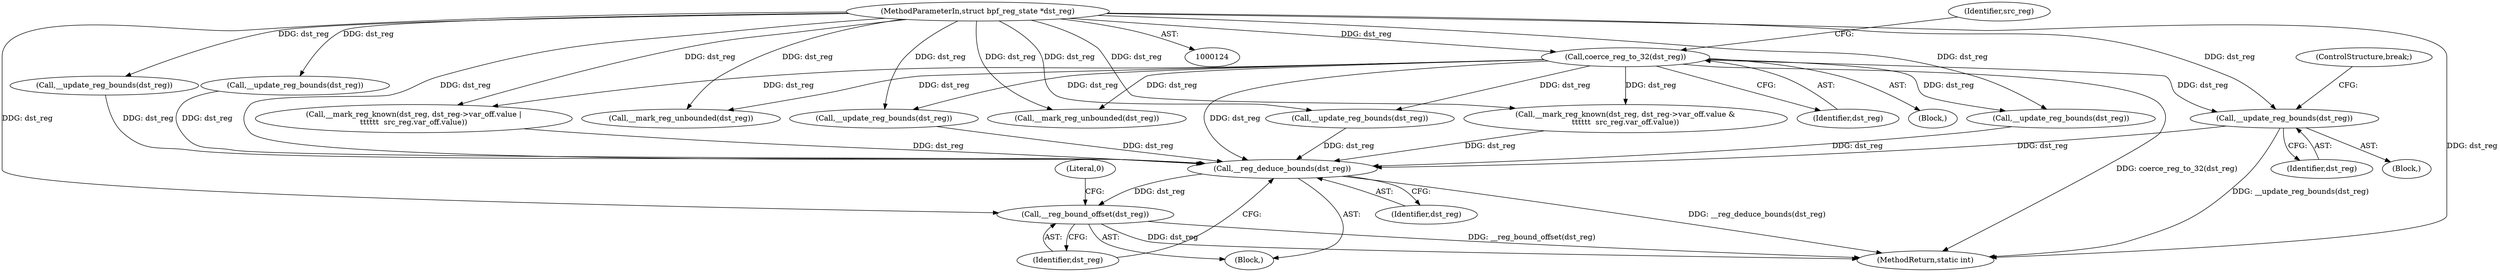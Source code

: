 digraph "0_linux_4374f256ce8182019353c0c639bb8d0695b4c941@API" {
"1000534" [label="(Call,__update_reg_bounds(dst_reg))"];
"1000156" [label="(Call,coerce_reg_to_32(dst_reg))"];
"1000127" [label="(MethodParameterIn,struct bpf_reg_state *dst_reg)"];
"1000763" [label="(Call,__reg_deduce_bounds(dst_reg))"];
"1000765" [label="(Call,__reg_bound_offset(dst_reg))"];
"1000697" [label="(Call,__update_reg_bounds(dst_reg))"];
"1000160" [label="(Identifier,src_reg)"];
"1000157" [label="(Identifier,dst_reg)"];
"1000454" [label="(Call,__mark_reg_known(dst_reg, dst_reg->var_off.value &\n\t\t\t\t\t\t  src_reg.var_off.value))"];
"1000543" [label="(Call,__mark_reg_known(dst_reg, dst_reg->var_off.value |\n\t\t\t\t\t\t  src_reg.var_off.value))"];
"1000401" [label="(Call,__update_reg_bounds(dst_reg))"];
"1000129" [label="(Block,)"];
"1000768" [label="(Literal,0)"];
"1000156" [label="(Call,coerce_reg_to_32(dst_reg))"];
"1000765" [label="(Call,__reg_bound_offset(dst_reg))"];
"1000127" [label="(MethodParameterIn,struct bpf_reg_state *dst_reg)"];
"1000155" [label="(Block,)"];
"1000536" [label="(ControlStructure,break;)"];
"1000535" [label="(Identifier,dst_reg)"];
"1000383" [label="(Call,__mark_reg_unbounded(dst_reg))"];
"1000763" [label="(Call,__reg_deduce_bounds(dst_reg))"];
"1000385" [label="(Call,__update_reg_bounds(dst_reg))"];
"1000195" [label="(Block,)"];
"1000769" [label="(MethodReturn,static int)"];
"1000752" [label="(Call,__update_reg_bounds(dst_reg))"];
"1000399" [label="(Call,__mark_reg_unbounded(dst_reg))"];
"1000534" [label="(Call,__update_reg_bounds(dst_reg))"];
"1000629" [label="(Call,__update_reg_bounds(dst_reg))"];
"1000764" [label="(Identifier,dst_reg)"];
"1000766" [label="(Identifier,dst_reg)"];
"1000534" -> "1000195"  [label="AST: "];
"1000534" -> "1000535"  [label="CFG: "];
"1000535" -> "1000534"  [label="AST: "];
"1000536" -> "1000534"  [label="CFG: "];
"1000534" -> "1000769"  [label="DDG: __update_reg_bounds(dst_reg)"];
"1000156" -> "1000534"  [label="DDG: dst_reg"];
"1000127" -> "1000534"  [label="DDG: dst_reg"];
"1000534" -> "1000763"  [label="DDG: dst_reg"];
"1000156" -> "1000155"  [label="AST: "];
"1000156" -> "1000157"  [label="CFG: "];
"1000157" -> "1000156"  [label="AST: "];
"1000160" -> "1000156"  [label="CFG: "];
"1000156" -> "1000769"  [label="DDG: coerce_reg_to_32(dst_reg)"];
"1000127" -> "1000156"  [label="DDG: dst_reg"];
"1000156" -> "1000383"  [label="DDG: dst_reg"];
"1000156" -> "1000399"  [label="DDG: dst_reg"];
"1000156" -> "1000454"  [label="DDG: dst_reg"];
"1000156" -> "1000543"  [label="DDG: dst_reg"];
"1000156" -> "1000629"  [label="DDG: dst_reg"];
"1000156" -> "1000697"  [label="DDG: dst_reg"];
"1000156" -> "1000752"  [label="DDG: dst_reg"];
"1000156" -> "1000763"  [label="DDG: dst_reg"];
"1000127" -> "1000124"  [label="AST: "];
"1000127" -> "1000769"  [label="DDG: dst_reg"];
"1000127" -> "1000383"  [label="DDG: dst_reg"];
"1000127" -> "1000385"  [label="DDG: dst_reg"];
"1000127" -> "1000399"  [label="DDG: dst_reg"];
"1000127" -> "1000401"  [label="DDG: dst_reg"];
"1000127" -> "1000454"  [label="DDG: dst_reg"];
"1000127" -> "1000543"  [label="DDG: dst_reg"];
"1000127" -> "1000629"  [label="DDG: dst_reg"];
"1000127" -> "1000697"  [label="DDG: dst_reg"];
"1000127" -> "1000752"  [label="DDG: dst_reg"];
"1000127" -> "1000763"  [label="DDG: dst_reg"];
"1000127" -> "1000765"  [label="DDG: dst_reg"];
"1000763" -> "1000129"  [label="AST: "];
"1000763" -> "1000764"  [label="CFG: "];
"1000764" -> "1000763"  [label="AST: "];
"1000766" -> "1000763"  [label="CFG: "];
"1000763" -> "1000769"  [label="DDG: __reg_deduce_bounds(dst_reg)"];
"1000454" -> "1000763"  [label="DDG: dst_reg"];
"1000629" -> "1000763"  [label="DDG: dst_reg"];
"1000401" -> "1000763"  [label="DDG: dst_reg"];
"1000752" -> "1000763"  [label="DDG: dst_reg"];
"1000543" -> "1000763"  [label="DDG: dst_reg"];
"1000697" -> "1000763"  [label="DDG: dst_reg"];
"1000385" -> "1000763"  [label="DDG: dst_reg"];
"1000763" -> "1000765"  [label="DDG: dst_reg"];
"1000765" -> "1000129"  [label="AST: "];
"1000765" -> "1000766"  [label="CFG: "];
"1000766" -> "1000765"  [label="AST: "];
"1000768" -> "1000765"  [label="CFG: "];
"1000765" -> "1000769"  [label="DDG: dst_reg"];
"1000765" -> "1000769"  [label="DDG: __reg_bound_offset(dst_reg)"];
}
